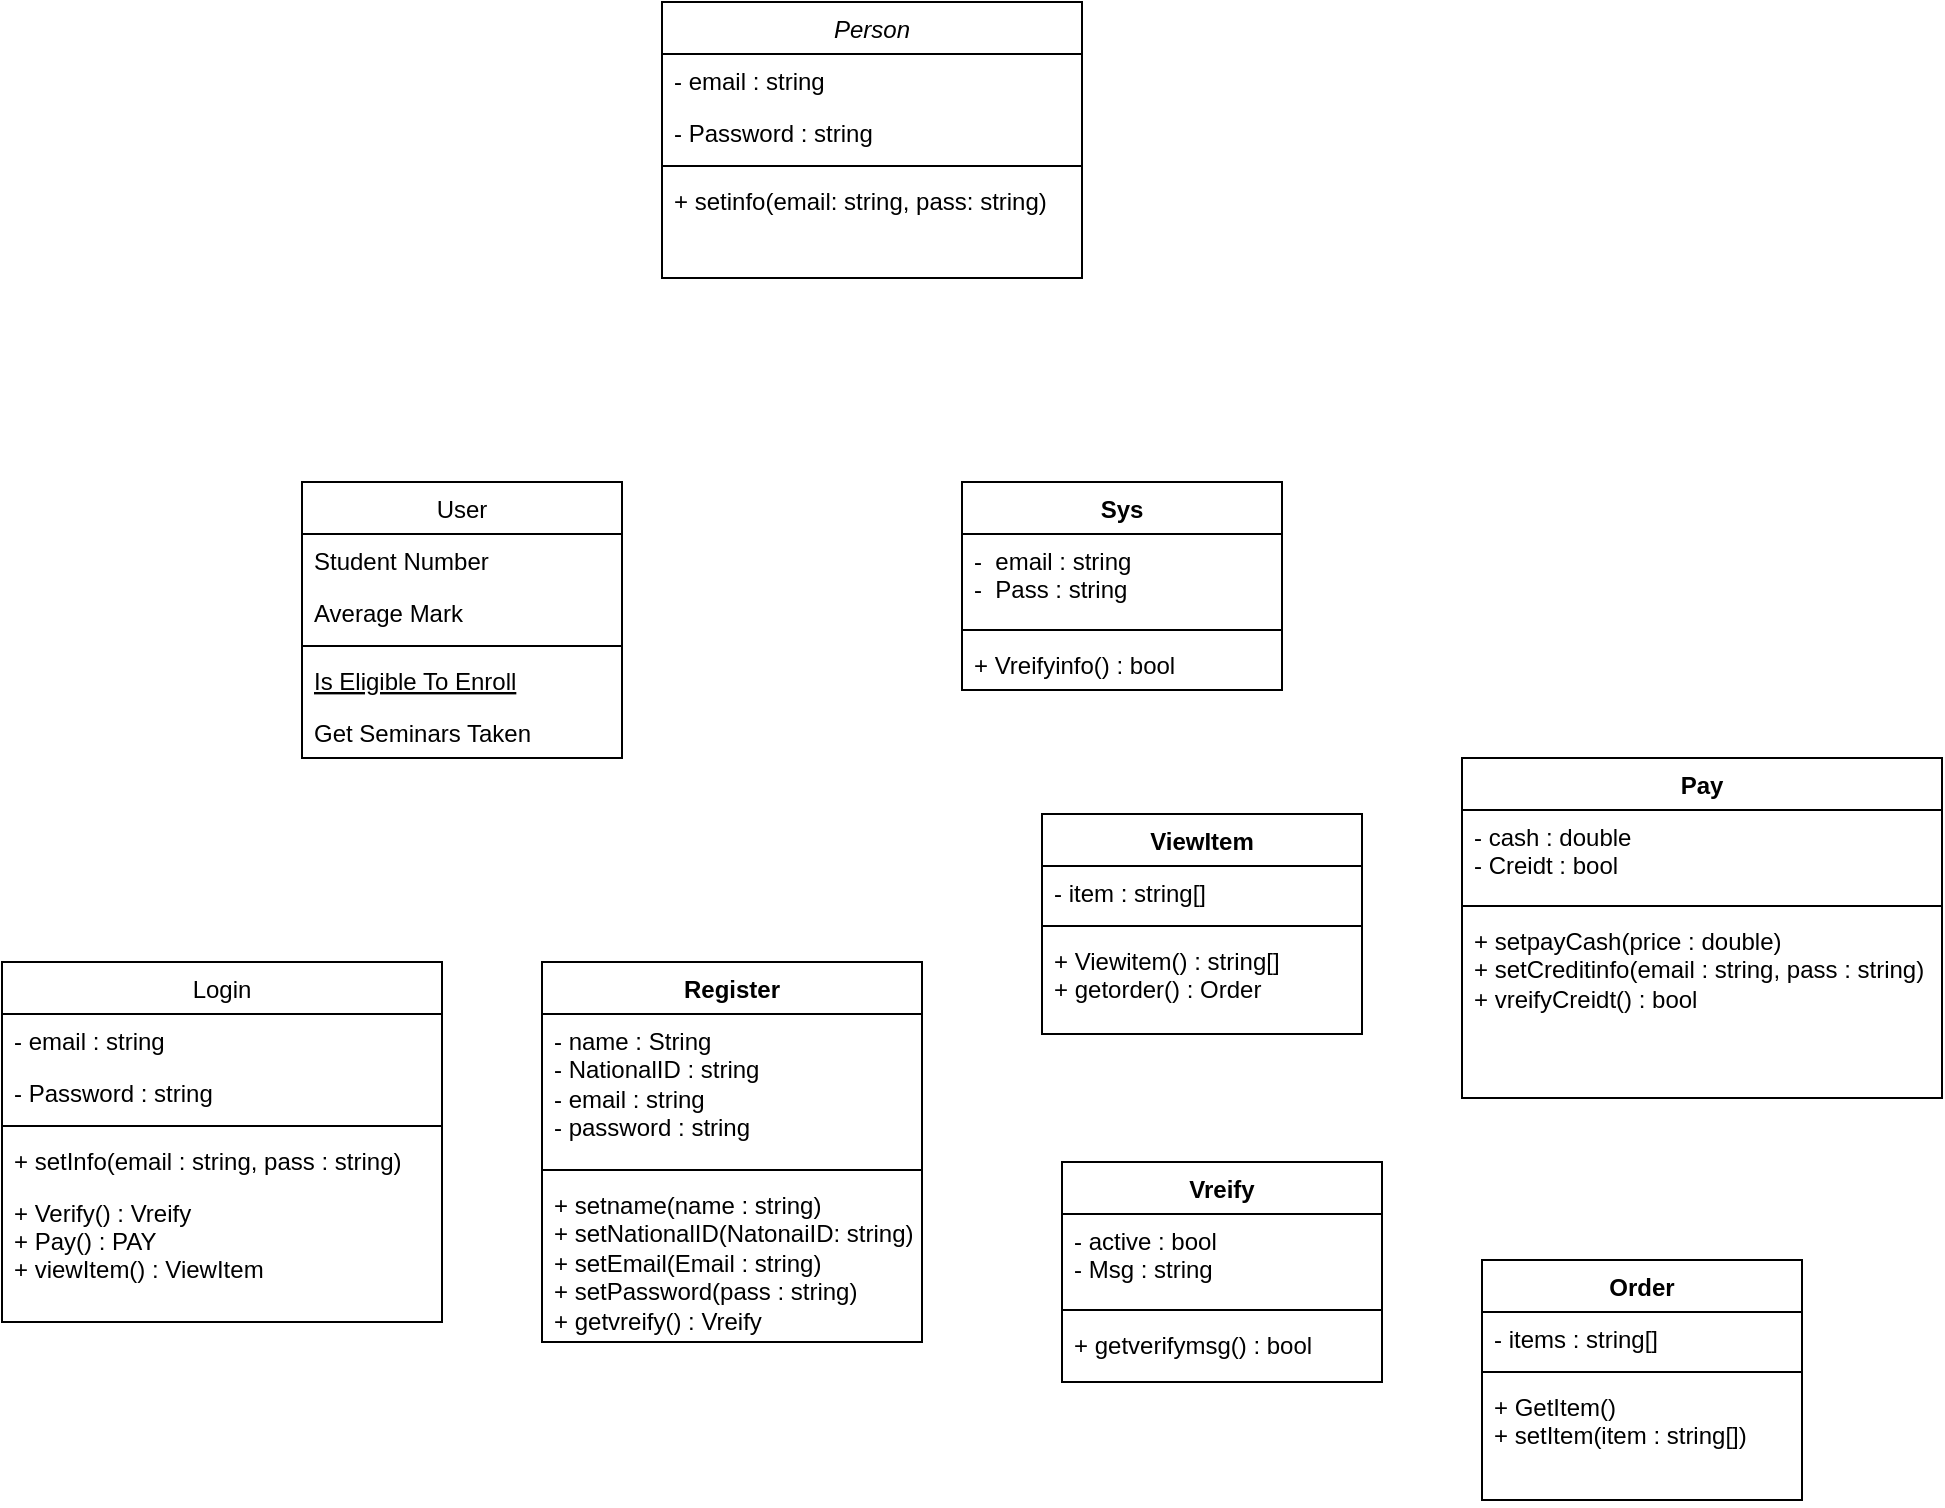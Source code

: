 <mxfile version="22.1.5" type="device">
  <diagram id="C5RBs43oDa-KdzZeNtuy" name="Page-1">
    <mxGraphModel dx="1702" dy="445" grid="1" gridSize="10" guides="1" tooltips="1" connect="1" arrows="1" fold="1" page="1" pageScale="1" pageWidth="827" pageHeight="1169" math="0" shadow="0">
      <root>
        <mxCell id="WIyWlLk6GJQsqaUBKTNV-0" />
        <mxCell id="WIyWlLk6GJQsqaUBKTNV-1" parent="WIyWlLk6GJQsqaUBKTNV-0" />
        <mxCell id="zkfFHV4jXpPFQw0GAbJ--0" value="Person" style="swimlane;fontStyle=2;align=center;verticalAlign=top;childLayout=stackLayout;horizontal=1;startSize=26;horizontalStack=0;resizeParent=1;resizeLast=0;collapsible=1;marginBottom=0;rounded=0;shadow=0;strokeWidth=1;" parent="WIyWlLk6GJQsqaUBKTNV-1" vertex="1">
          <mxGeometry x="170" y="120" width="210" height="138" as="geometry">
            <mxRectangle x="230" y="140" width="160" height="26" as="alternateBounds" />
          </mxGeometry>
        </mxCell>
        <mxCell id="zkfFHV4jXpPFQw0GAbJ--1" value="- email : string" style="text;align=left;verticalAlign=top;spacingLeft=4;spacingRight=4;overflow=hidden;rotatable=0;points=[[0,0.5],[1,0.5]];portConstraint=eastwest;" parent="zkfFHV4jXpPFQw0GAbJ--0" vertex="1">
          <mxGeometry y="26" width="210" height="26" as="geometry" />
        </mxCell>
        <mxCell id="zkfFHV4jXpPFQw0GAbJ--2" value="- Password : string" style="text;align=left;verticalAlign=top;spacingLeft=4;spacingRight=4;overflow=hidden;rotatable=0;points=[[0,0.5],[1,0.5]];portConstraint=eastwest;rounded=0;shadow=0;html=0;" parent="zkfFHV4jXpPFQw0GAbJ--0" vertex="1">
          <mxGeometry y="52" width="210" height="26" as="geometry" />
        </mxCell>
        <mxCell id="zkfFHV4jXpPFQw0GAbJ--4" value="" style="line;html=1;strokeWidth=1;align=left;verticalAlign=middle;spacingTop=-1;spacingLeft=3;spacingRight=3;rotatable=0;labelPosition=right;points=[];portConstraint=eastwest;" parent="zkfFHV4jXpPFQw0GAbJ--0" vertex="1">
          <mxGeometry y="78" width="210" height="8" as="geometry" />
        </mxCell>
        <mxCell id="zkfFHV4jXpPFQw0GAbJ--5" value="+ setinfo(email: string, pass: string)" style="text;align=left;verticalAlign=top;spacingLeft=4;spacingRight=4;overflow=hidden;rotatable=0;points=[[0,0.5],[1,0.5]];portConstraint=eastwest;" parent="zkfFHV4jXpPFQw0GAbJ--0" vertex="1">
          <mxGeometry y="86" width="210" height="26" as="geometry" />
        </mxCell>
        <mxCell id="zkfFHV4jXpPFQw0GAbJ--6" value="User" style="swimlane;fontStyle=0;align=center;verticalAlign=top;childLayout=stackLayout;horizontal=1;startSize=26;horizontalStack=0;resizeParent=1;resizeLast=0;collapsible=1;marginBottom=0;rounded=0;shadow=0;strokeWidth=1;" parent="WIyWlLk6GJQsqaUBKTNV-1" vertex="1">
          <mxGeometry x="-10" y="360" width="160" height="138" as="geometry">
            <mxRectangle x="130" y="380" width="160" height="26" as="alternateBounds" />
          </mxGeometry>
        </mxCell>
        <mxCell id="zkfFHV4jXpPFQw0GAbJ--7" value="Student Number" style="text;align=left;verticalAlign=top;spacingLeft=4;spacingRight=4;overflow=hidden;rotatable=0;points=[[0,0.5],[1,0.5]];portConstraint=eastwest;" parent="zkfFHV4jXpPFQw0GAbJ--6" vertex="1">
          <mxGeometry y="26" width="160" height="26" as="geometry" />
        </mxCell>
        <mxCell id="zkfFHV4jXpPFQw0GAbJ--8" value="Average Mark" style="text;align=left;verticalAlign=top;spacingLeft=4;spacingRight=4;overflow=hidden;rotatable=0;points=[[0,0.5],[1,0.5]];portConstraint=eastwest;rounded=0;shadow=0;html=0;" parent="zkfFHV4jXpPFQw0GAbJ--6" vertex="1">
          <mxGeometry y="52" width="160" height="26" as="geometry" />
        </mxCell>
        <mxCell id="zkfFHV4jXpPFQw0GAbJ--9" value="" style="line;html=1;strokeWidth=1;align=left;verticalAlign=middle;spacingTop=-1;spacingLeft=3;spacingRight=3;rotatable=0;labelPosition=right;points=[];portConstraint=eastwest;" parent="zkfFHV4jXpPFQw0GAbJ--6" vertex="1">
          <mxGeometry y="78" width="160" height="8" as="geometry" />
        </mxCell>
        <mxCell id="zkfFHV4jXpPFQw0GAbJ--10" value="Is Eligible To Enroll" style="text;align=left;verticalAlign=top;spacingLeft=4;spacingRight=4;overflow=hidden;rotatable=0;points=[[0,0.5],[1,0.5]];portConstraint=eastwest;fontStyle=4" parent="zkfFHV4jXpPFQw0GAbJ--6" vertex="1">
          <mxGeometry y="86" width="160" height="26" as="geometry" />
        </mxCell>
        <mxCell id="zkfFHV4jXpPFQw0GAbJ--11" value="Get Seminars Taken" style="text;align=left;verticalAlign=top;spacingLeft=4;spacingRight=4;overflow=hidden;rotatable=0;points=[[0,0.5],[1,0.5]];portConstraint=eastwest;" parent="zkfFHV4jXpPFQw0GAbJ--6" vertex="1">
          <mxGeometry y="112" width="160" height="26" as="geometry" />
        </mxCell>
        <mxCell id="4Id-0BWPRSscgzZ5lL-D-0" value="Login" style="swimlane;fontStyle=0;align=center;verticalAlign=top;childLayout=stackLayout;horizontal=1;startSize=26;horizontalStack=0;resizeParent=1;resizeLast=0;collapsible=1;marginBottom=0;rounded=0;shadow=0;strokeWidth=1;" vertex="1" parent="WIyWlLk6GJQsqaUBKTNV-1">
          <mxGeometry x="-160" y="600" width="220" height="180" as="geometry">
            <mxRectangle x="130" y="380" width="160" height="26" as="alternateBounds" />
          </mxGeometry>
        </mxCell>
        <mxCell id="4Id-0BWPRSscgzZ5lL-D-1" value="- email : string" style="text;align=left;verticalAlign=top;spacingLeft=4;spacingRight=4;overflow=hidden;rotatable=0;points=[[0,0.5],[1,0.5]];portConstraint=eastwest;" vertex="1" parent="4Id-0BWPRSscgzZ5lL-D-0">
          <mxGeometry y="26" width="220" height="26" as="geometry" />
        </mxCell>
        <mxCell id="4Id-0BWPRSscgzZ5lL-D-2" value="- Password : string" style="text;align=left;verticalAlign=top;spacingLeft=4;spacingRight=4;overflow=hidden;rotatable=0;points=[[0,0.5],[1,0.5]];portConstraint=eastwest;rounded=0;shadow=0;html=0;" vertex="1" parent="4Id-0BWPRSscgzZ5lL-D-0">
          <mxGeometry y="52" width="220" height="26" as="geometry" />
        </mxCell>
        <mxCell id="4Id-0BWPRSscgzZ5lL-D-3" value="" style="line;html=1;strokeWidth=1;align=left;verticalAlign=middle;spacingTop=-1;spacingLeft=3;spacingRight=3;rotatable=0;labelPosition=right;points=[];portConstraint=eastwest;" vertex="1" parent="4Id-0BWPRSscgzZ5lL-D-0">
          <mxGeometry y="78" width="220" height="8" as="geometry" />
        </mxCell>
        <mxCell id="4Id-0BWPRSscgzZ5lL-D-4" value="+ setInfo(email : string, pass : string)" style="text;align=left;verticalAlign=top;spacingLeft=4;spacingRight=4;overflow=hidden;rotatable=0;points=[[0,0.5],[1,0.5]];portConstraint=eastwest;fontStyle=0" vertex="1" parent="4Id-0BWPRSscgzZ5lL-D-0">
          <mxGeometry y="86" width="220" height="26" as="geometry" />
        </mxCell>
        <mxCell id="4Id-0BWPRSscgzZ5lL-D-5" value="+ Verify() : Vreify&#xa;+ Pay() : PAY&#xa;+ viewItem() : ViewItem" style="text;align=left;verticalAlign=top;spacingLeft=4;spacingRight=4;overflow=hidden;rotatable=0;points=[[0,0.5],[1,0.5]];portConstraint=eastwest;" vertex="1" parent="4Id-0BWPRSscgzZ5lL-D-0">
          <mxGeometry y="112" width="220" height="58" as="geometry" />
        </mxCell>
        <mxCell id="4Id-0BWPRSscgzZ5lL-D-13" value="Register" style="swimlane;fontStyle=1;align=center;verticalAlign=top;childLayout=stackLayout;horizontal=1;startSize=26;horizontalStack=0;resizeParent=1;resizeParentMax=0;resizeLast=0;collapsible=1;marginBottom=0;whiteSpace=wrap;html=1;" vertex="1" parent="WIyWlLk6GJQsqaUBKTNV-1">
          <mxGeometry x="110" y="600" width="190" height="190" as="geometry" />
        </mxCell>
        <mxCell id="4Id-0BWPRSscgzZ5lL-D-14" value="- name : String&lt;br style=&quot;border-color: var(--border-color); padding: 0px; margin: 0px;&quot;&gt;&lt;span style=&quot;&quot;&gt;- NationalID : string&lt;/span&gt;&lt;br style=&quot;border-color: var(--border-color); padding: 0px; margin: 0px;&quot;&gt;&lt;span style=&quot;&quot;&gt;- email : string&lt;/span&gt;&lt;br style=&quot;border-color: var(--border-color); padding: 0px; margin: 0px;&quot;&gt;&lt;span style=&quot;&quot;&gt;- password : string&lt;/span&gt;" style="text;strokeColor=none;fillColor=none;align=left;verticalAlign=top;spacingLeft=4;spacingRight=4;overflow=hidden;rotatable=0;points=[[0,0.5],[1,0.5]];portConstraint=eastwest;whiteSpace=wrap;html=1;" vertex="1" parent="4Id-0BWPRSscgzZ5lL-D-13">
          <mxGeometry y="26" width="190" height="74" as="geometry" />
        </mxCell>
        <mxCell id="4Id-0BWPRSscgzZ5lL-D-15" value="" style="line;strokeWidth=1;fillColor=none;align=left;verticalAlign=middle;spacingTop=-1;spacingLeft=3;spacingRight=3;rotatable=0;labelPosition=right;points=[];portConstraint=eastwest;strokeColor=inherit;" vertex="1" parent="4Id-0BWPRSscgzZ5lL-D-13">
          <mxGeometry y="100" width="190" height="8" as="geometry" />
        </mxCell>
        <mxCell id="4Id-0BWPRSscgzZ5lL-D-16" value="+ setname(name : string)&lt;br&gt;+ setNationalID(NatonaiID: string)&lt;br&gt;+ setEmail(Email : string)&lt;br&gt;+ setPassword(pass : string)&lt;br&gt;+ getvreify() : Vreify" style="text;strokeColor=none;fillColor=none;align=left;verticalAlign=top;spacingLeft=4;spacingRight=4;overflow=hidden;rotatable=0;points=[[0,0.5],[1,0.5]];portConstraint=eastwest;whiteSpace=wrap;html=1;" vertex="1" parent="4Id-0BWPRSscgzZ5lL-D-13">
          <mxGeometry y="108" width="190" height="82" as="geometry" />
        </mxCell>
        <mxCell id="4Id-0BWPRSscgzZ5lL-D-22" value="Vreify" style="swimlane;fontStyle=1;align=center;verticalAlign=top;childLayout=stackLayout;horizontal=1;startSize=26;horizontalStack=0;resizeParent=1;resizeParentMax=0;resizeLast=0;collapsible=1;marginBottom=0;whiteSpace=wrap;html=1;" vertex="1" parent="WIyWlLk6GJQsqaUBKTNV-1">
          <mxGeometry x="370" y="700" width="160" height="110" as="geometry" />
        </mxCell>
        <mxCell id="4Id-0BWPRSscgzZ5lL-D-23" value="- active : bool&lt;br style=&quot;border-color: var(--border-color); padding: 0px; margin: 0px;&quot;&gt;&lt;span style=&quot;&quot;&gt;- Msg : string&lt;/span&gt;" style="text;strokeColor=none;fillColor=none;align=left;verticalAlign=top;spacingLeft=4;spacingRight=4;overflow=hidden;rotatable=0;points=[[0,0.5],[1,0.5]];portConstraint=eastwest;whiteSpace=wrap;html=1;" vertex="1" parent="4Id-0BWPRSscgzZ5lL-D-22">
          <mxGeometry y="26" width="160" height="44" as="geometry" />
        </mxCell>
        <mxCell id="4Id-0BWPRSscgzZ5lL-D-24" value="" style="line;strokeWidth=1;fillColor=none;align=left;verticalAlign=middle;spacingTop=-1;spacingLeft=3;spacingRight=3;rotatable=0;labelPosition=right;points=[];portConstraint=eastwest;strokeColor=inherit;" vertex="1" parent="4Id-0BWPRSscgzZ5lL-D-22">
          <mxGeometry y="70" width="160" height="8" as="geometry" />
        </mxCell>
        <mxCell id="4Id-0BWPRSscgzZ5lL-D-25" value="+ getverifymsg() : bool" style="text;strokeColor=none;fillColor=none;align=left;verticalAlign=top;spacingLeft=4;spacingRight=4;overflow=hidden;rotatable=0;points=[[0,0.5],[1,0.5]];portConstraint=eastwest;whiteSpace=wrap;html=1;" vertex="1" parent="4Id-0BWPRSscgzZ5lL-D-22">
          <mxGeometry y="78" width="160" height="32" as="geometry" />
        </mxCell>
        <mxCell id="4Id-0BWPRSscgzZ5lL-D-26" value="Sys" style="swimlane;fontStyle=1;align=center;verticalAlign=top;childLayout=stackLayout;horizontal=1;startSize=26;horizontalStack=0;resizeParent=1;resizeParentMax=0;resizeLast=0;collapsible=1;marginBottom=0;whiteSpace=wrap;html=1;" vertex="1" parent="WIyWlLk6GJQsqaUBKTNV-1">
          <mxGeometry x="320" y="360" width="160" height="104" as="geometry" />
        </mxCell>
        <mxCell id="4Id-0BWPRSscgzZ5lL-D-27" value="-&amp;nbsp; email : string&lt;br&gt;-&amp;nbsp; Pass : string" style="text;strokeColor=none;fillColor=none;align=left;verticalAlign=top;spacingLeft=4;spacingRight=4;overflow=hidden;rotatable=0;points=[[0,0.5],[1,0.5]];portConstraint=eastwest;whiteSpace=wrap;html=1;" vertex="1" parent="4Id-0BWPRSscgzZ5lL-D-26">
          <mxGeometry y="26" width="160" height="44" as="geometry" />
        </mxCell>
        <mxCell id="4Id-0BWPRSscgzZ5lL-D-28" value="" style="line;strokeWidth=1;fillColor=none;align=left;verticalAlign=middle;spacingTop=-1;spacingLeft=3;spacingRight=3;rotatable=0;labelPosition=right;points=[];portConstraint=eastwest;strokeColor=inherit;" vertex="1" parent="4Id-0BWPRSscgzZ5lL-D-26">
          <mxGeometry y="70" width="160" height="8" as="geometry" />
        </mxCell>
        <mxCell id="4Id-0BWPRSscgzZ5lL-D-29" value="+ Vreifyinfo() : bool" style="text;strokeColor=none;fillColor=none;align=left;verticalAlign=top;spacingLeft=4;spacingRight=4;overflow=hidden;rotatable=0;points=[[0,0.5],[1,0.5]];portConstraint=eastwest;whiteSpace=wrap;html=1;" vertex="1" parent="4Id-0BWPRSscgzZ5lL-D-26">
          <mxGeometry y="78" width="160" height="26" as="geometry" />
        </mxCell>
        <mxCell id="4Id-0BWPRSscgzZ5lL-D-31" value="Pay" style="swimlane;fontStyle=1;align=center;verticalAlign=top;childLayout=stackLayout;horizontal=1;startSize=26;horizontalStack=0;resizeParent=1;resizeParentMax=0;resizeLast=0;collapsible=1;marginBottom=0;whiteSpace=wrap;html=1;" vertex="1" parent="WIyWlLk6GJQsqaUBKTNV-1">
          <mxGeometry x="570" y="498" width="240" height="170" as="geometry" />
        </mxCell>
        <mxCell id="4Id-0BWPRSscgzZ5lL-D-32" value="- cash : double&lt;br&gt;- Creidt : bool" style="text;strokeColor=none;fillColor=none;align=left;verticalAlign=top;spacingLeft=4;spacingRight=4;overflow=hidden;rotatable=0;points=[[0,0.5],[1,0.5]];portConstraint=eastwest;whiteSpace=wrap;html=1;" vertex="1" parent="4Id-0BWPRSscgzZ5lL-D-31">
          <mxGeometry y="26" width="240" height="44" as="geometry" />
        </mxCell>
        <mxCell id="4Id-0BWPRSscgzZ5lL-D-33" value="" style="line;strokeWidth=1;fillColor=none;align=left;verticalAlign=middle;spacingTop=-1;spacingLeft=3;spacingRight=3;rotatable=0;labelPosition=right;points=[];portConstraint=eastwest;strokeColor=inherit;" vertex="1" parent="4Id-0BWPRSscgzZ5lL-D-31">
          <mxGeometry y="70" width="240" height="8" as="geometry" />
        </mxCell>
        <mxCell id="4Id-0BWPRSscgzZ5lL-D-34" value="+ setpayCash(price : double)&lt;br&gt;+ setCreditinfo(email : string, pass : string)&lt;br&gt;+ vreifyCreidt() : bool" style="text;strokeColor=none;fillColor=none;align=left;verticalAlign=top;spacingLeft=4;spacingRight=4;overflow=hidden;rotatable=0;points=[[0,0.5],[1,0.5]];portConstraint=eastwest;whiteSpace=wrap;html=1;" vertex="1" parent="4Id-0BWPRSscgzZ5lL-D-31">
          <mxGeometry y="78" width="240" height="92" as="geometry" />
        </mxCell>
        <mxCell id="4Id-0BWPRSscgzZ5lL-D-36" value="ViewItem" style="swimlane;fontStyle=1;align=center;verticalAlign=top;childLayout=stackLayout;horizontal=1;startSize=26;horizontalStack=0;resizeParent=1;resizeParentMax=0;resizeLast=0;collapsible=1;marginBottom=0;whiteSpace=wrap;html=1;" vertex="1" parent="WIyWlLk6GJQsqaUBKTNV-1">
          <mxGeometry x="360" y="526" width="160" height="110" as="geometry" />
        </mxCell>
        <mxCell id="4Id-0BWPRSscgzZ5lL-D-37" value="- item : string[]" style="text;strokeColor=none;fillColor=none;align=left;verticalAlign=top;spacingLeft=4;spacingRight=4;overflow=hidden;rotatable=0;points=[[0,0.5],[1,0.5]];portConstraint=eastwest;whiteSpace=wrap;html=1;" vertex="1" parent="4Id-0BWPRSscgzZ5lL-D-36">
          <mxGeometry y="26" width="160" height="26" as="geometry" />
        </mxCell>
        <mxCell id="4Id-0BWPRSscgzZ5lL-D-38" value="" style="line;strokeWidth=1;fillColor=none;align=left;verticalAlign=middle;spacingTop=-1;spacingLeft=3;spacingRight=3;rotatable=0;labelPosition=right;points=[];portConstraint=eastwest;strokeColor=inherit;" vertex="1" parent="4Id-0BWPRSscgzZ5lL-D-36">
          <mxGeometry y="52" width="160" height="8" as="geometry" />
        </mxCell>
        <mxCell id="4Id-0BWPRSscgzZ5lL-D-39" value="+ Viewitem() : string[]&lt;br&gt;+ getorder() : Order" style="text;strokeColor=none;fillColor=none;align=left;verticalAlign=top;spacingLeft=4;spacingRight=4;overflow=hidden;rotatable=0;points=[[0,0.5],[1,0.5]];portConstraint=eastwest;whiteSpace=wrap;html=1;" vertex="1" parent="4Id-0BWPRSscgzZ5lL-D-36">
          <mxGeometry y="60" width="160" height="50" as="geometry" />
        </mxCell>
        <mxCell id="4Id-0BWPRSscgzZ5lL-D-43" value="Order" style="swimlane;fontStyle=1;align=center;verticalAlign=top;childLayout=stackLayout;horizontal=1;startSize=26;horizontalStack=0;resizeParent=1;resizeParentMax=0;resizeLast=0;collapsible=1;marginBottom=0;whiteSpace=wrap;html=1;" vertex="1" parent="WIyWlLk6GJQsqaUBKTNV-1">
          <mxGeometry x="580" y="749" width="160" height="120" as="geometry" />
        </mxCell>
        <mxCell id="4Id-0BWPRSscgzZ5lL-D-44" value="- items : string[]" style="text;strokeColor=none;fillColor=none;align=left;verticalAlign=top;spacingLeft=4;spacingRight=4;overflow=hidden;rotatable=0;points=[[0,0.5],[1,0.5]];portConstraint=eastwest;whiteSpace=wrap;html=1;" vertex="1" parent="4Id-0BWPRSscgzZ5lL-D-43">
          <mxGeometry y="26" width="160" height="26" as="geometry" />
        </mxCell>
        <mxCell id="4Id-0BWPRSscgzZ5lL-D-45" value="" style="line;strokeWidth=1;fillColor=none;align=left;verticalAlign=middle;spacingTop=-1;spacingLeft=3;spacingRight=3;rotatable=0;labelPosition=right;points=[];portConstraint=eastwest;strokeColor=inherit;" vertex="1" parent="4Id-0BWPRSscgzZ5lL-D-43">
          <mxGeometry y="52" width="160" height="8" as="geometry" />
        </mxCell>
        <mxCell id="4Id-0BWPRSscgzZ5lL-D-46" value="+ GetItem()&lt;br&gt;+ setItem(item : string[])" style="text;strokeColor=none;fillColor=none;align=left;verticalAlign=top;spacingLeft=4;spacingRight=4;overflow=hidden;rotatable=0;points=[[0,0.5],[1,0.5]];portConstraint=eastwest;whiteSpace=wrap;html=1;" vertex="1" parent="4Id-0BWPRSscgzZ5lL-D-43">
          <mxGeometry y="60" width="160" height="60" as="geometry" />
        </mxCell>
      </root>
    </mxGraphModel>
  </diagram>
</mxfile>
